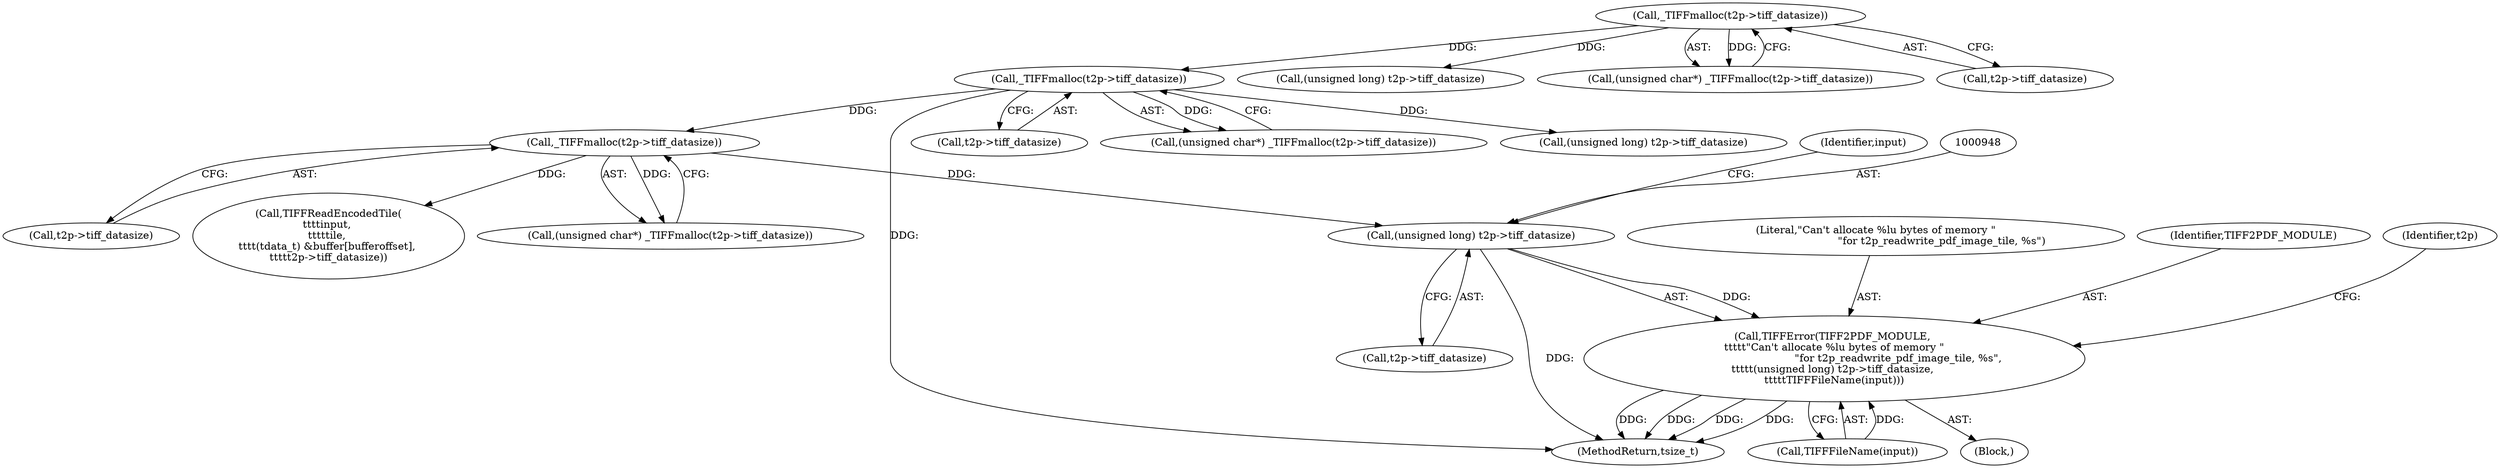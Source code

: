 digraph "0_libtiff_c7153361a4041260719b340f73f2f76@pointer" {
"1000947" [label="(Call,(unsigned long) t2p->tiff_datasize)"];
"1000935" [label="(Call,_TIFFmalloc(t2p->tiff_datasize))"];
"1000826" [label="(Call,_TIFFmalloc(t2p->tiff_datasize))"];
"1000796" [label="(Call,_TIFFmalloc(t2p->tiff_datasize))"];
"1000944" [label="(Call,TIFFError(TIFF2PDF_MODULE, \n\t\t\t\t\t\"Can't allocate %lu bytes of memory \"\n                                        \"for t2p_readwrite_pdf_image_tile, %s\", \n\t\t\t\t\t(unsigned long) t2p->tiff_datasize, \n\t\t\t\t\tTIFFFileName(input)))"];
"1000826" [label="(Call,_TIFFmalloc(t2p->tiff_datasize))"];
"1000808" [label="(Call,(unsigned long) t2p->tiff_datasize)"];
"1001530" [label="(MethodReturn,tsize_t)"];
"1000933" [label="(Call,(unsigned char*) _TIFFmalloc(t2p->tiff_datasize))"];
"1000946" [label="(Literal,\"Can't allocate %lu bytes of memory \"\n                                        \"for t2p_readwrite_pdf_image_tile, %s\")"];
"1000953" [label="(Identifier,input)"];
"1000952" [label="(Call,TIFFFileName(input))"];
"1000794" [label="(Call,(unsigned char*) _TIFFmalloc(t2p->tiff_datasize))"];
"1000943" [label="(Block,)"];
"1000949" [label="(Call,t2p->tiff_datasize)"];
"1000936" [label="(Call,t2p->tiff_datasize)"];
"1000935" [label="(Call,_TIFFmalloc(t2p->tiff_datasize))"];
"1000827" [label="(Call,t2p->tiff_datasize)"];
"1000944" [label="(Call,TIFFError(TIFF2PDF_MODULE, \n\t\t\t\t\t\"Can't allocate %lu bytes of memory \"\n                                        \"for t2p_readwrite_pdf_image_tile, %s\", \n\t\t\t\t\t(unsigned long) t2p->tiff_datasize, \n\t\t\t\t\tTIFFFileName(input)))"];
"1000797" [label="(Call,t2p->tiff_datasize)"];
"1000945" [label="(Identifier,TIFF2PDF_MODULE)"];
"1000824" [label="(Call,(unsigned char*) _TIFFmalloc(t2p->tiff_datasize))"];
"1000947" [label="(Call,(unsigned long) t2p->tiff_datasize)"];
"1000796" [label="(Call,_TIFFmalloc(t2p->tiff_datasize))"];
"1000963" [label="(Call,TIFFReadEncodedTile(\n\t\t\t\tinput, \n\t\t\t\ttile, \n\t\t\t\t(tdata_t) &buffer[bufferoffset], \n\t\t\t\tt2p->tiff_datasize))"];
"1000956" [label="(Identifier,t2p)"];
"1000838" [label="(Call,(unsigned long) t2p->tiff_datasize)"];
"1000947" -> "1000944"  [label="AST: "];
"1000947" -> "1000949"  [label="CFG: "];
"1000948" -> "1000947"  [label="AST: "];
"1000949" -> "1000947"  [label="AST: "];
"1000953" -> "1000947"  [label="CFG: "];
"1000947" -> "1001530"  [label="DDG: "];
"1000947" -> "1000944"  [label="DDG: "];
"1000935" -> "1000947"  [label="DDG: "];
"1000935" -> "1000933"  [label="AST: "];
"1000935" -> "1000936"  [label="CFG: "];
"1000936" -> "1000935"  [label="AST: "];
"1000933" -> "1000935"  [label="CFG: "];
"1000935" -> "1000933"  [label="DDG: "];
"1000826" -> "1000935"  [label="DDG: "];
"1000935" -> "1000963"  [label="DDG: "];
"1000826" -> "1000824"  [label="AST: "];
"1000826" -> "1000827"  [label="CFG: "];
"1000827" -> "1000826"  [label="AST: "];
"1000824" -> "1000826"  [label="CFG: "];
"1000826" -> "1001530"  [label="DDG: "];
"1000826" -> "1000824"  [label="DDG: "];
"1000796" -> "1000826"  [label="DDG: "];
"1000826" -> "1000838"  [label="DDG: "];
"1000796" -> "1000794"  [label="AST: "];
"1000796" -> "1000797"  [label="CFG: "];
"1000797" -> "1000796"  [label="AST: "];
"1000794" -> "1000796"  [label="CFG: "];
"1000796" -> "1000794"  [label="DDG: "];
"1000796" -> "1000808"  [label="DDG: "];
"1000944" -> "1000943"  [label="AST: "];
"1000944" -> "1000952"  [label="CFG: "];
"1000945" -> "1000944"  [label="AST: "];
"1000946" -> "1000944"  [label="AST: "];
"1000952" -> "1000944"  [label="AST: "];
"1000956" -> "1000944"  [label="CFG: "];
"1000944" -> "1001530"  [label="DDG: "];
"1000944" -> "1001530"  [label="DDG: "];
"1000944" -> "1001530"  [label="DDG: "];
"1000944" -> "1001530"  [label="DDG: "];
"1000952" -> "1000944"  [label="DDG: "];
}
